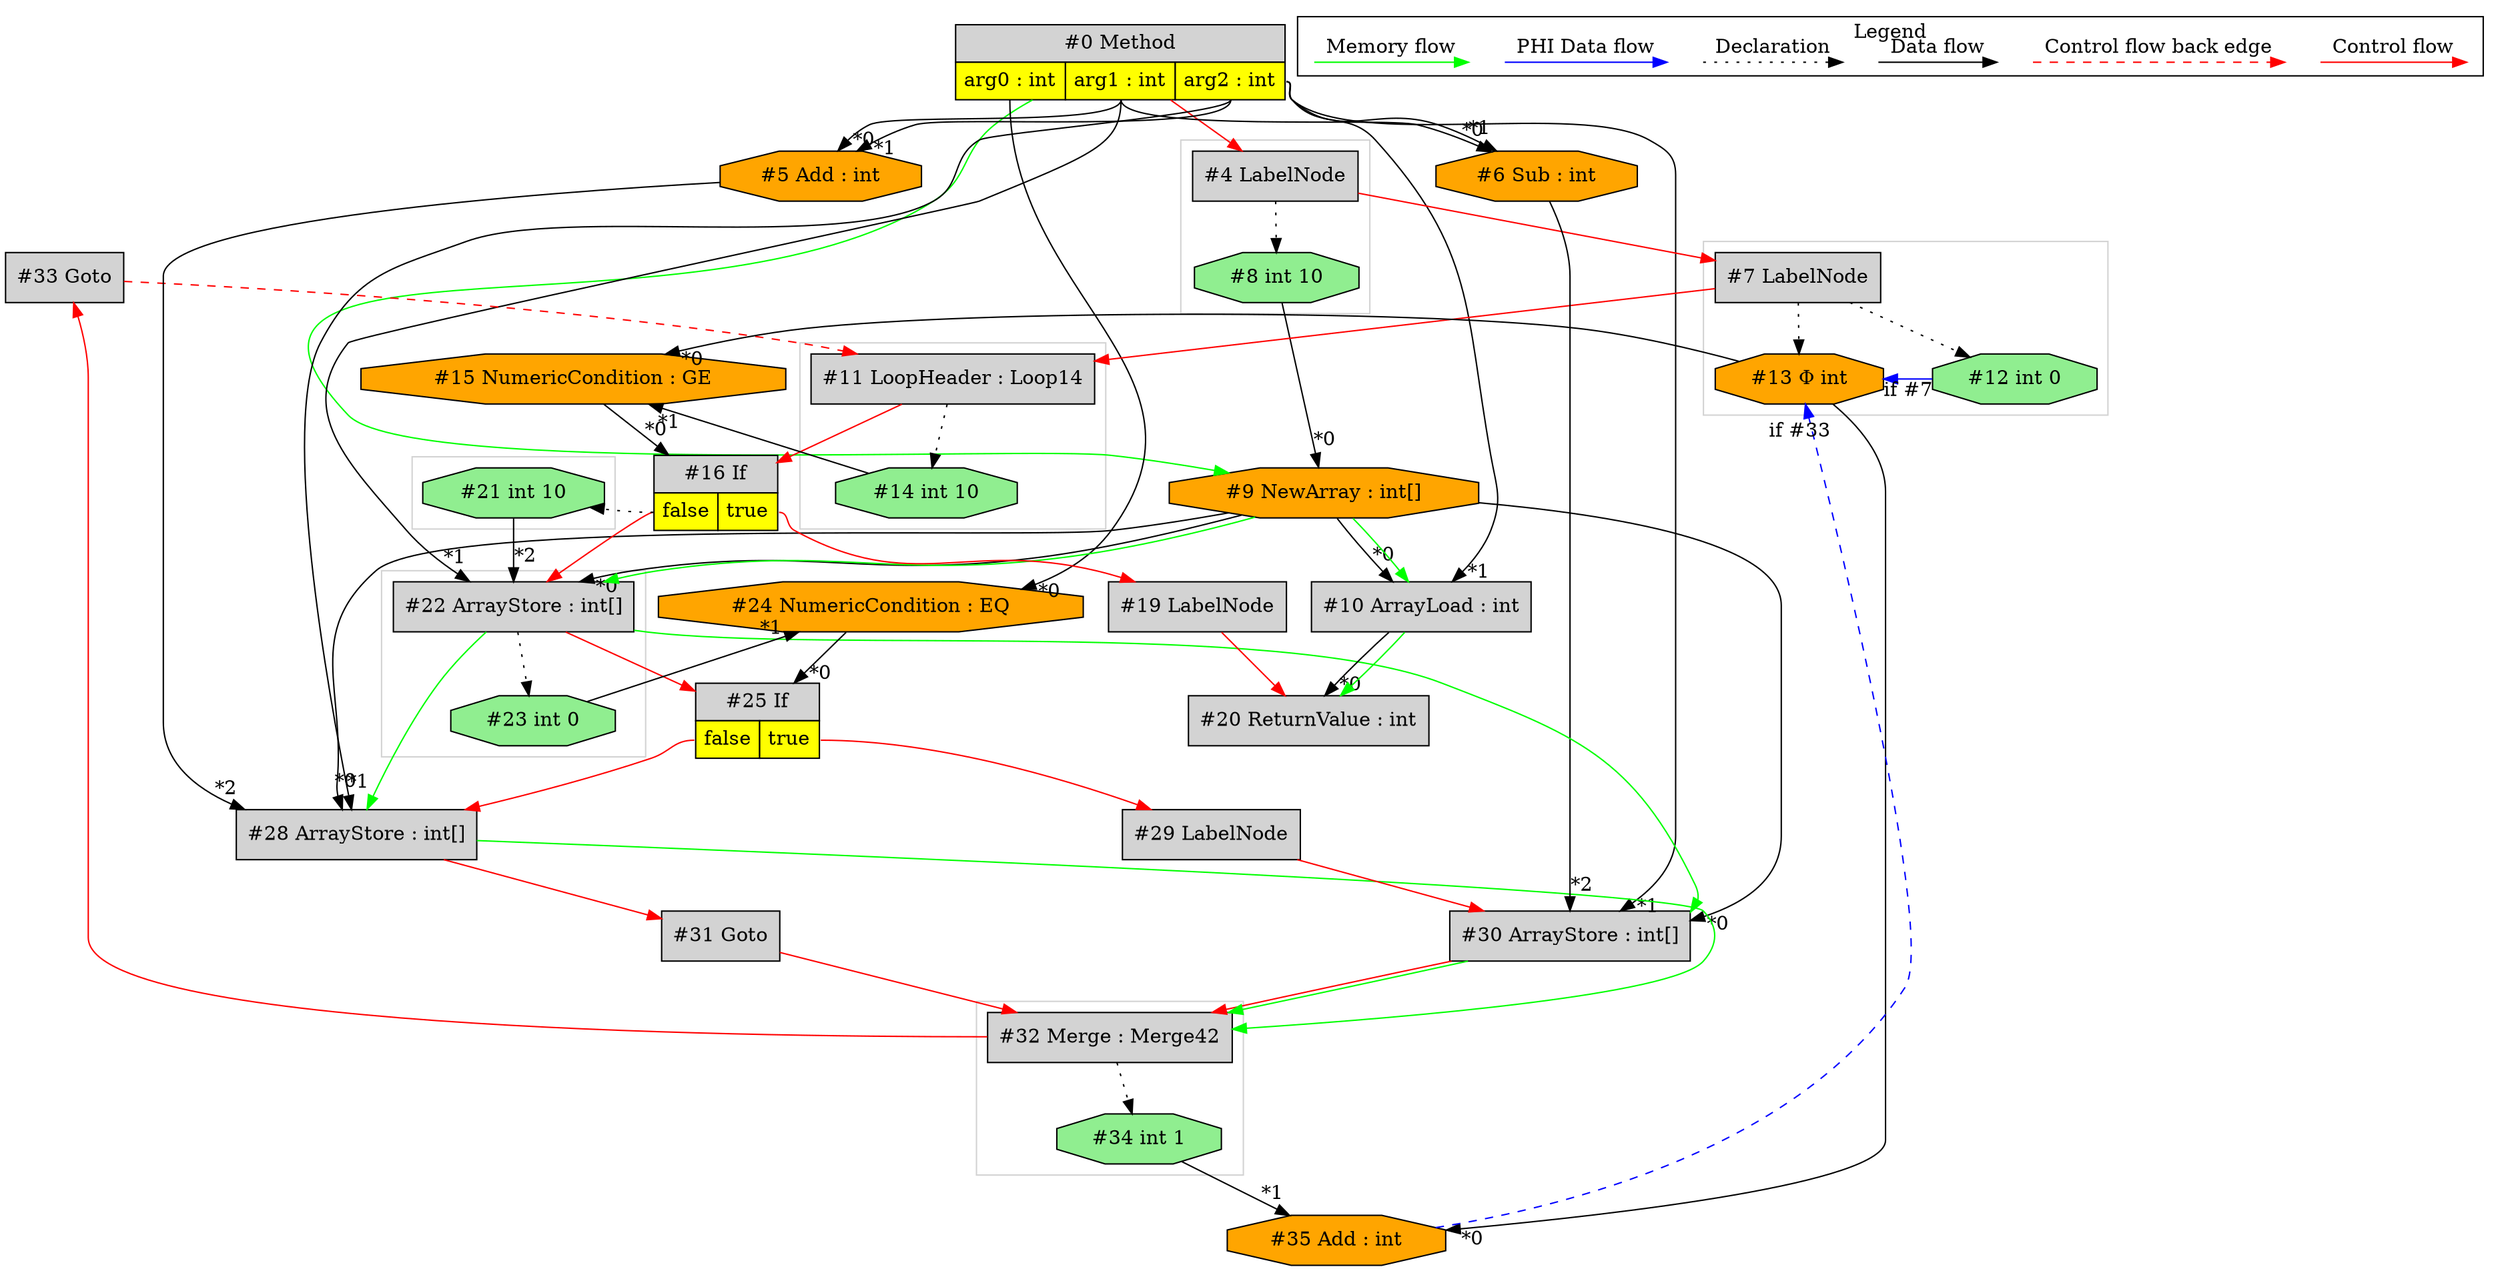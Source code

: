 digraph {
 ordering="in";
 node0[margin="0", label=<<table border="0" cellborder="1" cellspacing="0" cellpadding="5"><tr><td colspan="3">#0 Method</td></tr><tr><td port="prj3" bgcolor="yellow">arg0 : int</td><td port="prj1" bgcolor="yellow">arg1 : int</td><td port="prj2" bgcolor="yellow">arg2 : int</td></tr></table>>,shape=none, fillcolor=lightgrey, style=filled];
 node9[label="#9 NewArray : int[]",shape=octagon, fillcolor=orange, style=filled];
 node8 -> node9[headlabel="*0", labeldistance=2];
 node0 -> node9[labeldistance=2, color=green, constraint=false];
 node8[label="#8 int 10",shape=octagon, fillcolor=lightgreen, style=filled];
 node4 -> node8[style=dotted];
 node4[label="#4 LabelNode",shape=box, fillcolor=lightgrey, style=filled];
 node0 -> node4[labeldistance=2, color=red, fontcolor=red];
 node7[label="#7 LabelNode",shape=box, fillcolor=lightgrey, style=filled];
 node4 -> node7[labeldistance=2, color=red, fontcolor=red];
 node11[label="#11 LoopHeader : Loop14",shape=box, fillcolor=lightgrey, style=filled];
 node7 -> node11[labeldistance=2, color=red, fontcolor=red];
 node33 -> node11[labeldistance=2, color=red, fontcolor=red, style=dashed];
 node33[label="#33 Goto",shape=box, fillcolor=lightgrey, style=filled];
 node32 -> node33[labeldistance=2, color=red, fontcolor=red];
 node32[label="#32 Merge : Merge42",shape=box, fillcolor=lightgrey, style=filled];
 node31 -> node32[labeldistance=2, color=red, fontcolor=red];
 node30 -> node32[labeldistance=2, color=red, fontcolor=red];
 node28 -> node32[labeldistance=2, color=green, constraint=false];
 node30 -> node32[labeldistance=2, color=green, constraint=false];
 node30[label="#30 ArrayStore : int[]",shape=box, fillcolor=lightgrey, style=filled];
 node9 -> node30[headlabel="*0", labeldistance=2];
 node0:prj2 -> node30[headlabel="*1", labeldistance=2];
 node6 -> node30[headlabel="*2", labeldistance=2];
 node22 -> node30[labeldistance=2, color=green, constraint=false];
 node29 -> node30[labeldistance=2, color=red, fontcolor=red];
 node29[label="#29 LabelNode",shape=box, fillcolor=lightgrey, style=filled];
 node25:prj26 -> node29[labeldistance=2, color=red, fontcolor=red];
 node25[margin="0", label=<<table border="0" cellborder="1" cellspacing="0" cellpadding="5"><tr><td colspan="2">#25 If</td></tr><tr><td port="prj27" bgcolor="yellow">false</td><td port="prj26" bgcolor="yellow">true</td></tr></table>>,shape=none, fillcolor=lightgrey, style=filled];
 node24 -> node25[headlabel="*0", labeldistance=2];
 node22 -> node25[labeldistance=2, color=red, fontcolor=red];
 node22[label="#22 ArrayStore : int[]",shape=box, fillcolor=lightgrey, style=filled];
 node9 -> node22[headlabel="*0", labeldistance=2];
 node0:prj1 -> node22[headlabel="*1", labeldistance=2];
 node21 -> node22[headlabel="*2", labeldistance=2];
 node9 -> node22[labeldistance=2, color=green, constraint=false];
 node16:prj18 -> node22[labeldistance=2, color=red, fontcolor=red];
 node16[margin="0", label=<<table border="0" cellborder="1" cellspacing="0" cellpadding="5"><tr><td colspan="2">#16 If</td></tr><tr><td port="prj18" bgcolor="yellow">false</td><td port="prj17" bgcolor="yellow">true</td></tr></table>>,shape=none, fillcolor=lightgrey, style=filled];
 node15 -> node16[headlabel="*0", labeldistance=2];
 node11 -> node16[labeldistance=2, color=red, fontcolor=red];
 node15[label="#15 NumericCondition : GE",shape=octagon, fillcolor=orange, style=filled];
 node13 -> node15[headlabel="*0", labeldistance=2];
 node14 -> node15[headlabel="*1", labeldistance=2];
 node14[label="#14 int 10",shape=octagon, fillcolor=lightgreen, style=filled];
 node11 -> node14[style=dotted];
 node13[label="#13 Φ int",shape=octagon, fillcolor=orange, style=filled];
 node7 -> node13[style=dotted];
 node12 -> node13[headlabel="if #7", labeldistance=2, color=blue, constraint=false];
 node35 -> node13[headlabel="if #33", labeldistance=2, color=blue, constraint=false, style=dashed];
 node35[label="#35 Add : int",shape=octagon, fillcolor=orange, style=filled];
 node13 -> node35[headlabel="*0", labeldistance=2];
 node34 -> node35[headlabel="*1", labeldistance=2];
 node34[label="#34 int 1",shape=octagon, fillcolor=lightgreen, style=filled];
 node32 -> node34[style=dotted];
 node12[label="#12 int 0",shape=octagon, fillcolor=lightgreen, style=filled];
 node7 -> node12[style=dotted];
 node19[label="#19 LabelNode",shape=box, fillcolor=lightgrey, style=filled];
 node16:prj17 -> node19[labeldistance=2, color=red, fontcolor=red];
 node20[label="#20 ReturnValue : int",shape=box, fillcolor=lightgrey, style=filled];
 node10 -> node20[headlabel="*0", labeldistance=2];
 node19 -> node20[labeldistance=2, color=red, fontcolor=red];
 node10 -> node20[labeldistance=2, color=green, constraint=false];
 node10[label="#10 ArrayLoad : int",shape=box, fillcolor=lightgrey, style=filled];
 node9 -> node10[headlabel="*0", labeldistance=2];
 node0:prj2 -> node10[headlabel="*1", labeldistance=2];
 node9 -> node10[labeldistance=2, color=green, constraint=false];
 node6[label="#6 Sub : int",shape=octagon, fillcolor=orange, style=filled];
 node0:prj1 -> node6[headlabel="*0", labeldistance=2];
 node0:prj2 -> node6[headlabel="*1", labeldistance=2];
 node5[label="#5 Add : int",shape=octagon, fillcolor=orange, style=filled];
 node0:prj1 -> node5[headlabel="*0", labeldistance=2];
 node0:prj2 -> node5[headlabel="*1", labeldistance=2];
 node28[label="#28 ArrayStore : int[]",shape=box, fillcolor=lightgrey, style=filled];
 node9 -> node28[headlabel="*0", labeldistance=2];
 node0:prj2 -> node28[headlabel="*1", labeldistance=2];
 node5 -> node28[headlabel="*2", labeldistance=2];
 node22 -> node28[labeldistance=2, color=green, constraint=false];
 node25:prj27 -> node28[labeldistance=2, color=red, fontcolor=red];
 node31[label="#31 Goto",shape=box, fillcolor=lightgrey, style=filled];
 node28 -> node31[labeldistance=2, color=red, fontcolor=red];
 node21[label="#21 int 10",shape=octagon, fillcolor=lightgreen, style=filled];
 node16:prj18 -> node21[style=dotted];
 node23[label="#23 int 0",shape=octagon, fillcolor=lightgreen, style=filled];
 node22 -> node23[style=dotted];
 node24[label="#24 NumericCondition : EQ",shape=octagon, fillcolor=orange, style=filled];
 node0:prj3 -> node24[headlabel="*0", labeldistance=2];
 node23 -> node24[headlabel="*1", labeldistance=2];
 subgraph cluster_0 {
  color=lightgray;
  node4;
  node8;
 }
 subgraph cluster_1 {
  color=lightgray;
  node21;
 }
 subgraph cluster_2 {
  color=lightgray;
  node32;
  node34;
 }
 subgraph cluster_3 {
  color=lightgray;
  node7;
  node12;
  node13;
 }
 subgraph cluster_4 {
  color=lightgray;
  node22;
  node23;
 }
 subgraph cluster_5 {
  color=lightgray;
  node11;
  node14;
 }
 subgraph cluster_000 {
  label = "Legend";
  node [shape=point]
  {
   rank=same;
   c0 [style = invis];
   c1 [style = invis];
   c2 [style = invis];
   c3 [style = invis];
   d0 [style = invis];
   d1 [style = invis];
   d2 [style = invis];
   d3 [style = invis];
   d4 [style = invis];
   d5 [style = invis];
   d6 [style = invis];
   d7 [style = invis];
  }
  c0 -> c1 [label="Control flow", style=solid, color=red]
  c2 -> c3 [label="Control flow back edge", style=dashed, color=red]
  d0 -> d1 [label="Data flow"]
  d2 -> d3 [label="Declaration", style=dotted]
  d4 -> d5 [label="PHI Data flow", color=blue]
  d6 -> d7 [label="Memory flow", color=green]
 }

}
